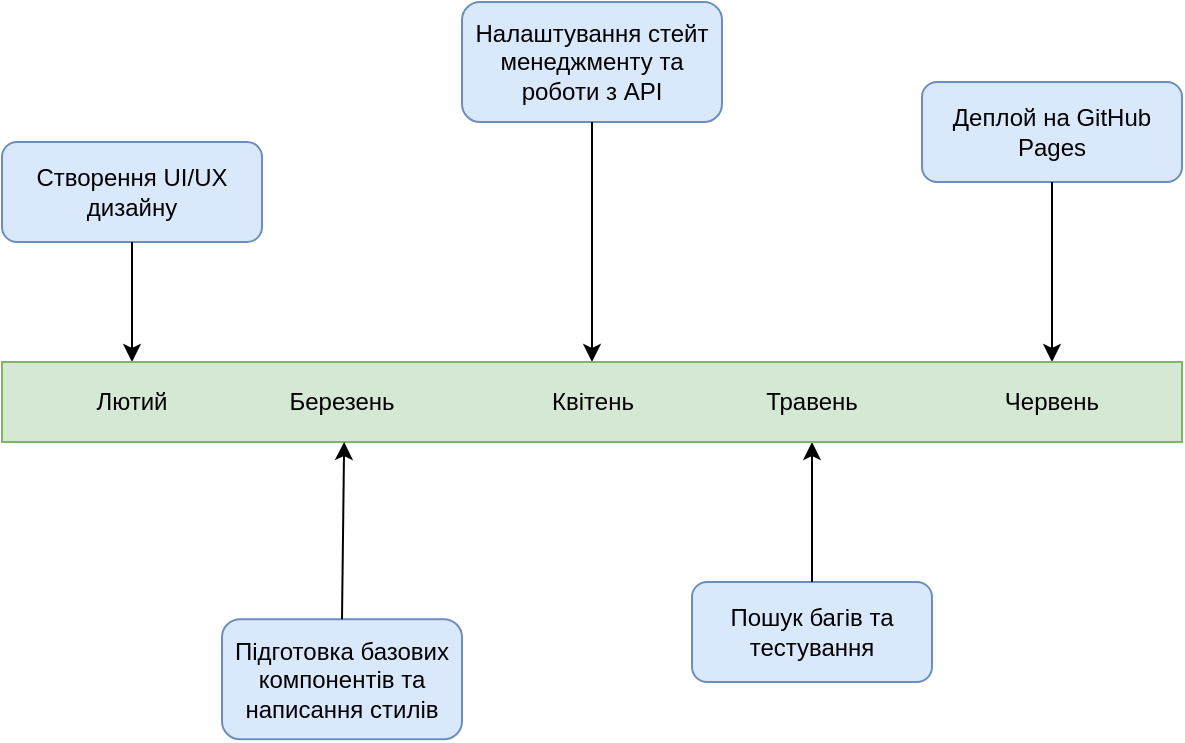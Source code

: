 <mxfile version="14.1.1" type="device"><diagram id="g41Lvv9pMEq4nc48sEDt" name="Page-1"><mxGraphModel dx="1038" dy="556" grid="0" gridSize="10" guides="1" tooltips="1" connect="1" arrows="1" fold="1" page="1" pageScale="1" pageWidth="850" pageHeight="1100" math="0" shadow="0"><root><mxCell id="0"/><mxCell id="1" parent="0"/><mxCell id="Sh-J98CdEmdU8-fHY83P-2" value="Створення UI/UX дизайну&lt;div id=&quot;SDCloudData&quot; style=&quot;display: none&quot;&gt;&lt;/div&gt;" style="rounded=1;whiteSpace=wrap;html=1;fillColor=#dae8fc;strokeColor=#6c8ebf;" vertex="1" parent="1"><mxGeometry x="120" y="190" width="130" height="50" as="geometry"/></mxCell><mxCell id="Sh-J98CdEmdU8-fHY83P-3" value="Підготовка базових компонентів та написання стилів&lt;div id=&quot;SDCloudData&quot; style=&quot;display: none&quot;&gt;&lt;/div&gt;" style="rounded=1;whiteSpace=wrap;html=1;fillColor=#dae8fc;strokeColor=#6c8ebf;" vertex="1" parent="1"><mxGeometry x="230" y="428.6" width="120" height="60" as="geometry"/></mxCell><mxCell id="Sh-J98CdEmdU8-fHY83P-5" value="" style="endArrow=classic;html=1;exitX=0.5;exitY=1;exitDx=0;exitDy=0;" edge="1" parent="1" source="Sh-J98CdEmdU8-fHY83P-2"><mxGeometry width="50" height="50" relative="1" as="geometry"><mxPoint x="230" y="150" as="sourcePoint"/><mxPoint x="185" y="300" as="targetPoint"/></mxGeometry></mxCell><mxCell id="Sh-J98CdEmdU8-fHY83P-6" value="Пошук багів та тестування&lt;div id=&quot;SDCloudData&quot; style=&quot;display: none&quot;&gt;&lt;/div&gt;&lt;div id=&quot;SDCloudData&quot; style=&quot;display: none&quot;&gt;&lt;/div&gt;" style="rounded=1;whiteSpace=wrap;html=1;fillColor=#dae8fc;strokeColor=#6c8ebf;" vertex="1" parent="1"><mxGeometry x="465" y="410" width="120" height="50" as="geometry"/></mxCell><mxCell id="Sh-J98CdEmdU8-fHY83P-7" value="" style="endArrow=classic;html=1;exitX=0.5;exitY=0;exitDx=0;exitDy=0;" edge="1" parent="1" source="Sh-J98CdEmdU8-fHY83P-6"><mxGeometry width="50" height="50" relative="1" as="geometry"><mxPoint x="795" y="360" as="sourcePoint"/><mxPoint x="525" y="340" as="targetPoint"/></mxGeometry></mxCell><mxCell id="Sh-J98CdEmdU8-fHY83P-8" value="Налаштування стейт менеджменту та роботи з API&lt;div id=&quot;SDCloudData&quot; style=&quot;display: none&quot;&gt;&lt;/div&gt;&lt;div id=&quot;SDCloudData&quot; style=&quot;display: none&quot;&gt;&lt;/div&gt;" style="rounded=1;whiteSpace=wrap;html=1;fillColor=#dae8fc;strokeColor=#6c8ebf;" vertex="1" parent="1"><mxGeometry x="350" y="120" width="130" height="60" as="geometry"/></mxCell><mxCell id="Sh-J98CdEmdU8-fHY83P-9" value="" style="endArrow=classic;html=1;exitX=0.5;exitY=1;exitDx=0;exitDy=0;" edge="1" parent="1" source="Sh-J98CdEmdU8-fHY83P-8"><mxGeometry width="50" height="50" relative="1" as="geometry"><mxPoint x="460" y="70" as="sourcePoint"/><mxPoint x="415" y="300" as="targetPoint"/></mxGeometry></mxCell><mxCell id="Sh-J98CdEmdU8-fHY83P-10" value="Деплой на GitHub Pages&lt;div id=&quot;SDCloudData&quot; style=&quot;display: none&quot;&gt;&lt;/div&gt;&lt;div id=&quot;SDCloudData&quot; style=&quot;display: none&quot;&gt;&lt;/div&gt;" style="rounded=1;whiteSpace=wrap;html=1;fillColor=#dae8fc;strokeColor=#6c8ebf;" vertex="1" parent="1"><mxGeometry x="580" y="160" width="130" height="50" as="geometry"/></mxCell><mxCell id="Sh-J98CdEmdU8-fHY83P-11" value="" style="endArrow=classic;html=1;exitX=0.5;exitY=1;exitDx=0;exitDy=0;" edge="1" parent="1" source="Sh-J98CdEmdU8-fHY83P-10"><mxGeometry width="50" height="50" relative="1" as="geometry"><mxPoint x="690" y="100" as="sourcePoint"/><mxPoint x="645" y="300" as="targetPoint"/></mxGeometry></mxCell><mxCell id="Sh-J98CdEmdU8-fHY83P-12" value="" style="rounded=0;whiteSpace=wrap;html=1;fillColor=#d5e8d4;strokeColor=#82b366;" vertex="1" parent="1"><mxGeometry x="120" y="300" width="590" height="40" as="geometry"/></mxCell><mxCell id="Sh-J98CdEmdU8-fHY83P-13" value="Лютий" style="text;html=1;strokeColor=none;fillColor=none;align=center;verticalAlign=middle;whiteSpace=wrap;rounded=0;" vertex="1" parent="1"><mxGeometry x="165" y="310" width="40" height="20" as="geometry"/></mxCell><mxCell id="Sh-J98CdEmdU8-fHY83P-14" value="Березень" style="text;html=1;strokeColor=none;fillColor=none;align=center;verticalAlign=middle;whiteSpace=wrap;rounded=0;" vertex="1" parent="1"><mxGeometry x="260" y="310" width="60" height="20" as="geometry"/></mxCell><mxCell id="Sh-J98CdEmdU8-fHY83P-15" value="Квітень" style="text;html=1;strokeColor=none;fillColor=none;align=center;verticalAlign=middle;whiteSpace=wrap;rounded=0;" vertex="1" parent="1"><mxGeometry x="392.5" y="310" width="45" height="20" as="geometry"/></mxCell><mxCell id="Sh-J98CdEmdU8-fHY83P-16" value="Травень" style="text;html=1;strokeColor=none;fillColor=none;align=center;verticalAlign=middle;whiteSpace=wrap;rounded=0;" vertex="1" parent="1"><mxGeometry x="500" y="310" width="50" height="20" as="geometry"/></mxCell><mxCell id="Sh-J98CdEmdU8-fHY83P-17" value="Червень" style="text;html=1;strokeColor=none;fillColor=none;align=center;verticalAlign=middle;whiteSpace=wrap;rounded=0;" vertex="1" parent="1"><mxGeometry x="620" y="310" width="50" height="20" as="geometry"/></mxCell><mxCell id="Sh-J98CdEmdU8-fHY83P-18" value="" style="endArrow=classic;html=1;exitX=0.5;exitY=0;exitDx=0;exitDy=0;entryX=0.273;entryY=1.035;entryDx=0;entryDy=0;entryPerimeter=0;" edge="1" parent="1" source="Sh-J98CdEmdU8-fHY83P-3"><mxGeometry width="50" height="50" relative="1" as="geometry"><mxPoint x="410" y="398.6" as="sourcePoint"/><mxPoint x="291.07" y="340" as="targetPoint"/></mxGeometry></mxCell></root></mxGraphModel></diagram></mxfile>